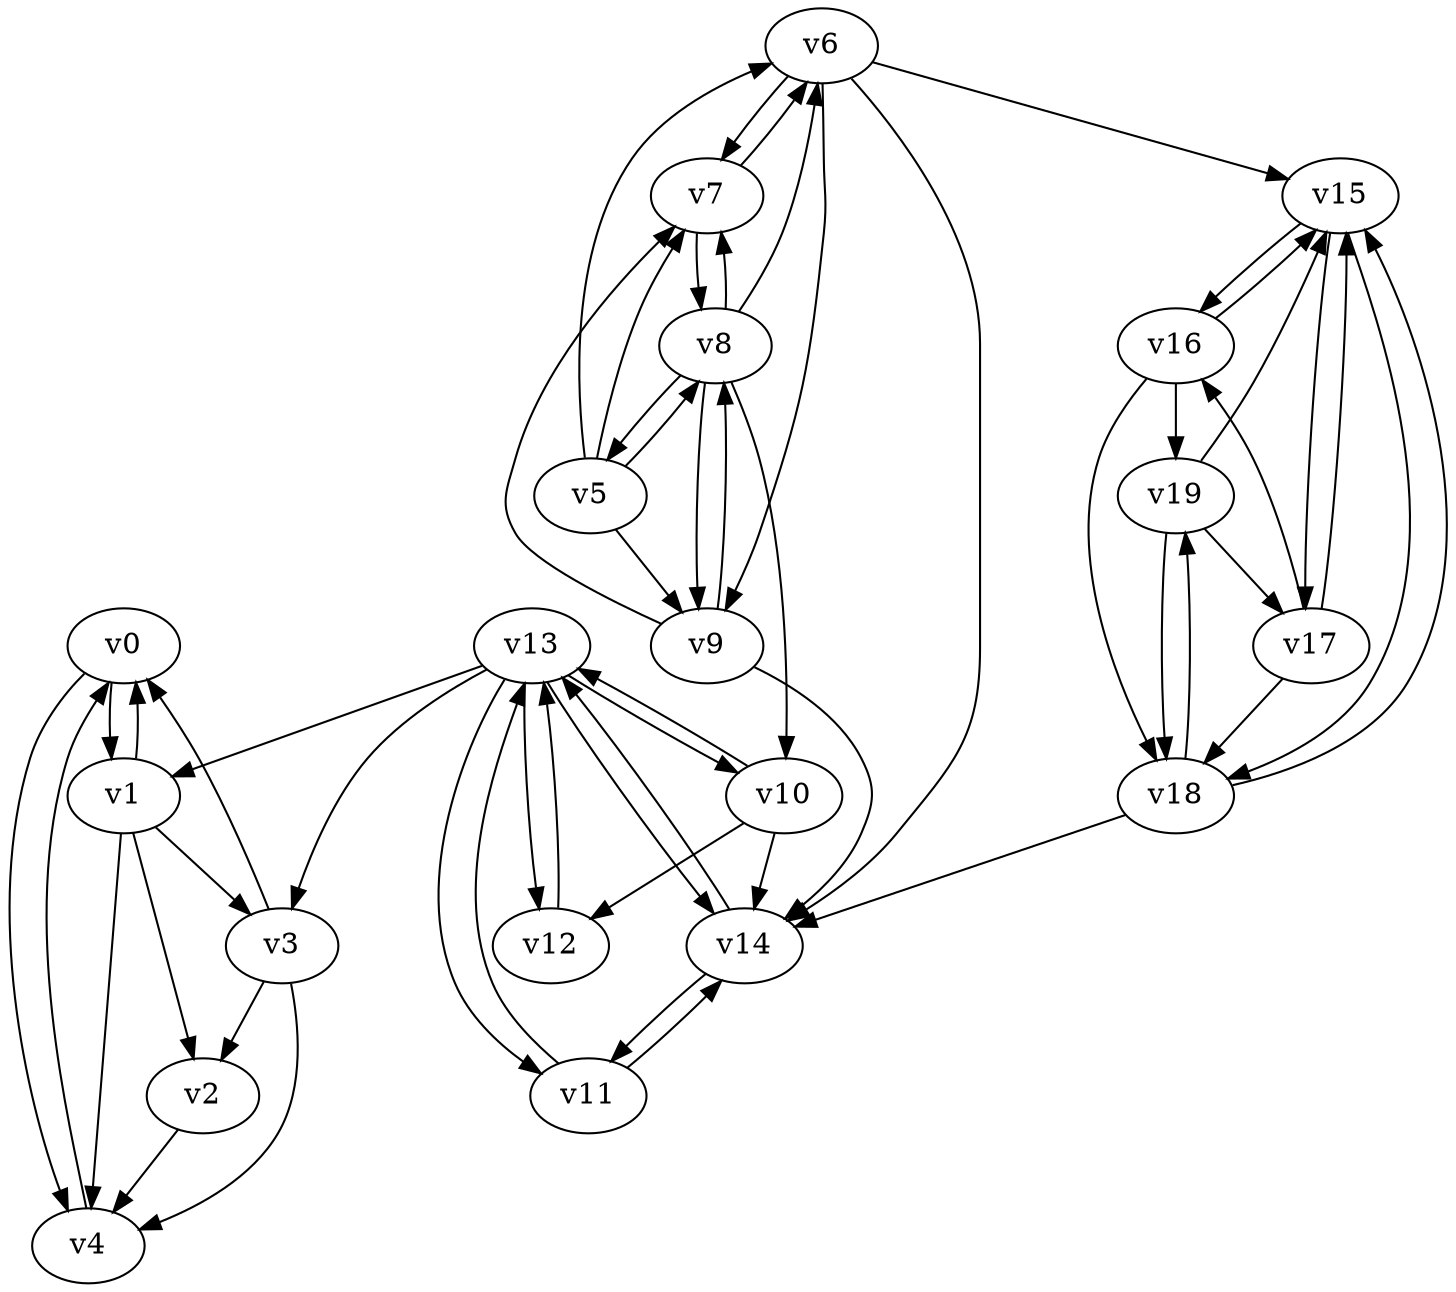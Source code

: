 digraph buchi_test025 {
    v0 [name="v0", player=0, priority=0];
    v1 [name="v1", player=1, priority=0];
    v2 [name="v2", player=0, priority=0];
    v3 [name="v3", player=0, priority=1];
    v4 [name="v4", player=0, priority=0];
    v5 [name="v5", player=1, priority=0];
    v6 [name="v6", player=0, priority=0];
    v7 [name="v7", player=1, priority=1];
    v8 [name="v8", player=1, priority=1];
    v9 [name="v9", player=0, priority=0];
    v10 [name="v10", player=0, priority=1];
    v11 [name="v11", player=0, priority=1];
    v12 [name="v12", player=0, priority=1];
    v13 [name="v13", player=1, priority=0];
    v14 [name="v14", player=0, priority=0];
    v15 [name="v15", player=1, priority=0];
    v16 [name="v16", player=0, priority=0];
    v17 [name="v17", player=0, priority=0];
    v18 [name="v18", player=1, priority=0];
    v19 [name="v19", player=1, priority=0];
    v4 -> v0;
    v6 -> v15;
    v3 -> v4;
    v9 -> v14;
    v12 -> v13;
    v5 -> v7;
    v14 -> v13;
    v8 -> v9;
    v9 -> v8;
    v8 -> v6;
    v17 -> v15;
    v1 -> v0;
    v19 -> v18;
    v17 -> v18;
    v11 -> v14;
    v1 -> v3;
    v10 -> v12;
    v13 -> v11;
    v19 -> v15;
    v13 -> v14;
    v16 -> v19;
    v15 -> v17;
    v6 -> v14;
    v18 -> v19;
    v3 -> v0;
    v5 -> v6;
    v5 -> v9;
    v9 -> v7;
    v8 -> v5;
    v0 -> v1;
    v2 -> v4;
    v1 -> v2;
    v0 -> v4;
    v19 -> v17;
    v10 -> v14;
    v13 -> v1;
    v11 -> v13;
    v13 -> v10;
    v15 -> v18;
    v6 -> v7;
    v15 -> v16;
    v7 -> v6;
    v16 -> v15;
    v16 -> v18;
    v18 -> v15;
    v3 -> v2;
    v14 -> v11;
    v5 -> v8;
    v8 -> v7;
    v17 -> v16;
    v8 -> v10;
    v1 -> v4;
    v10 -> v13;
    v13 -> v3;
    v13 -> v12;
    v6 -> v9;
    v7 -> v8;
    v18 -> v14;
}
